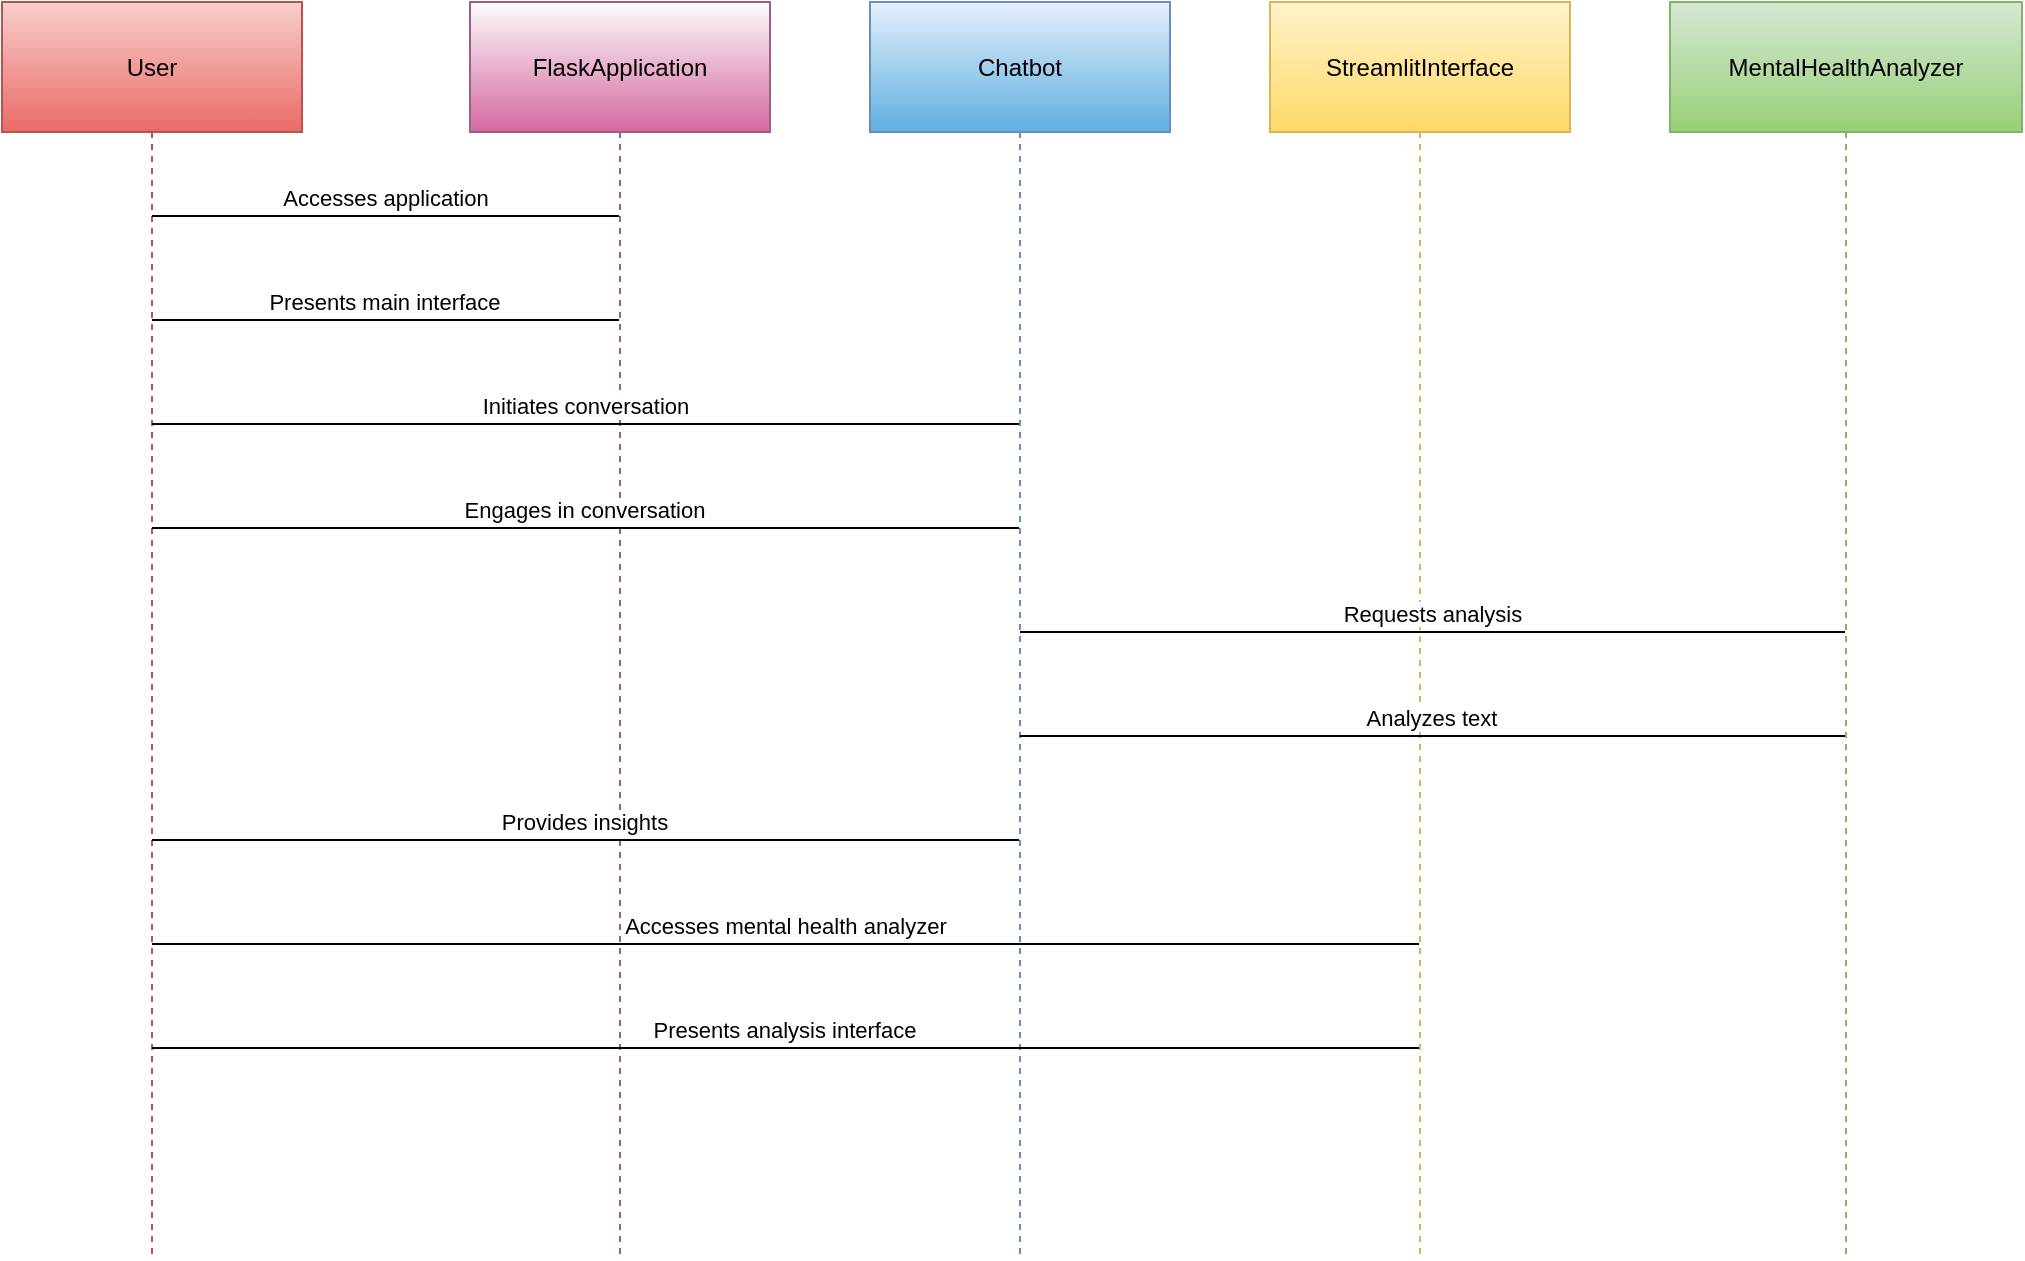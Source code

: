 <mxfile version="24.3.1" type="device">
  <diagram name="Page-1" id="Nux_keLPYqJua6hAFA9e">
    <mxGraphModel dx="794" dy="412" grid="1" gridSize="10" guides="1" tooltips="1" connect="1" arrows="1" fold="1" page="1" pageScale="1" pageWidth="827" pageHeight="1169" math="0" shadow="0">
      <root>
        <mxCell id="0" />
        <mxCell id="1" parent="0" />
        <mxCell id="NCZ2F_WhFzo3rl5ZW7cT-85" value="User" style="shape=umlLifeline;perimeter=lifelinePerimeter;whiteSpace=wrap;container=1;dropTarget=0;collapsible=0;recursiveResize=0;outlineConnect=0;portConstraint=eastwest;newEdgeStyle={&quot;edgeStyle&quot;:&quot;elbowEdgeStyle&quot;,&quot;elbow&quot;:&quot;vertical&quot;,&quot;curved&quot;:0,&quot;rounded&quot;:0};size=65;fillColor=#f8cecc;strokeColor=#b85450;gradientColor=#ea6b66;" parent="1" vertex="1">
          <mxGeometry x="20" y="140" width="150" height="628" as="geometry" />
        </mxCell>
        <mxCell id="NCZ2F_WhFzo3rl5ZW7cT-86" value="FlaskApplication" style="shape=umlLifeline;perimeter=lifelinePerimeter;whiteSpace=wrap;container=1;dropTarget=0;collapsible=0;recursiveResize=0;outlineConnect=0;portConstraint=eastwest;newEdgeStyle={&quot;edgeStyle&quot;:&quot;elbowEdgeStyle&quot;,&quot;elbow&quot;:&quot;vertical&quot;,&quot;curved&quot;:0,&quot;rounded&quot;:0};size=65;fillColor=#fcfcfc;strokeColor=#996185;gradientColor=#D5689F;" parent="1" vertex="1">
          <mxGeometry x="254" y="140" width="150" height="628" as="geometry" />
        </mxCell>
        <mxCell id="NCZ2F_WhFzo3rl5ZW7cT-87" value="Chatbot" style="shape=umlLifeline;perimeter=lifelinePerimeter;whiteSpace=wrap;container=1;dropTarget=0;collapsible=0;recursiveResize=0;outlineConnect=0;portConstraint=eastwest;newEdgeStyle={&quot;edgeStyle&quot;:&quot;elbowEdgeStyle&quot;,&quot;elbow&quot;:&quot;vertical&quot;,&quot;curved&quot;:0,&quot;rounded&quot;:0};size=65;fillColor=#E5EFFC;strokeColor=#6c8ebf;gradientColor=#5EB0E0;" parent="1" vertex="1">
          <mxGeometry x="454" y="140" width="150" height="628" as="geometry" />
        </mxCell>
        <mxCell id="NCZ2F_WhFzo3rl5ZW7cT-88" value="StreamlitInterface" style="shape=umlLifeline;perimeter=lifelinePerimeter;whiteSpace=wrap;container=1;dropTarget=0;collapsible=0;recursiveResize=0;outlineConnect=0;portConstraint=eastwest;newEdgeStyle={&quot;edgeStyle&quot;:&quot;elbowEdgeStyle&quot;,&quot;elbow&quot;:&quot;vertical&quot;,&quot;curved&quot;:0,&quot;rounded&quot;:0};size=65;fillColor=#fff2cc;gradientColor=#ffd966;strokeColor=#d6b656;" parent="1" vertex="1">
          <mxGeometry x="654" y="140" width="150" height="628" as="geometry" />
        </mxCell>
        <mxCell id="NCZ2F_WhFzo3rl5ZW7cT-89" value="MentalHealthAnalyzer" style="shape=umlLifeline;perimeter=lifelinePerimeter;whiteSpace=wrap;container=1;dropTarget=0;collapsible=0;recursiveResize=0;outlineConnect=0;portConstraint=eastwest;newEdgeStyle={&quot;edgeStyle&quot;:&quot;elbowEdgeStyle&quot;,&quot;elbow&quot;:&quot;vertical&quot;,&quot;curved&quot;:0,&quot;rounded&quot;:0};size=65;fillColor=#d5e8d4;gradientColor=#97d077;strokeColor=#82b366;" parent="1" vertex="1">
          <mxGeometry x="854" y="140" width="176" height="628" as="geometry" />
        </mxCell>
        <mxCell id="NCZ2F_WhFzo3rl5ZW7cT-90" value="Accesses application" style="verticalAlign=bottom;endArrow=block;edgeStyle=elbowEdgeStyle;elbow=vertical;curved=0;rounded=0;endArrow=none;" parent="1" source="NCZ2F_WhFzo3rl5ZW7cT-85" target="NCZ2F_WhFzo3rl5ZW7cT-86" edge="1">
          <mxGeometry relative="1" as="geometry">
            <Array as="points">
              <mxPoint x="222" y="247" />
            </Array>
          </mxGeometry>
        </mxCell>
        <mxCell id="NCZ2F_WhFzo3rl5ZW7cT-91" value="Presents main interface" style="verticalAlign=bottom;endArrow=block;edgeStyle=elbowEdgeStyle;elbow=vertical;curved=0;rounded=0;endArrow=none;" parent="1" source="NCZ2F_WhFzo3rl5ZW7cT-86" target="NCZ2F_WhFzo3rl5ZW7cT-85" edge="1">
          <mxGeometry relative="1" as="geometry">
            <Array as="points">
              <mxPoint x="222" y="299" />
            </Array>
          </mxGeometry>
        </mxCell>
        <mxCell id="NCZ2F_WhFzo3rl5ZW7cT-92" value="Initiates conversation" style="verticalAlign=bottom;endArrow=block;edgeStyle=elbowEdgeStyle;elbow=vertical;curved=0;rounded=0;endArrow=none;" parent="1" source="NCZ2F_WhFzo3rl5ZW7cT-85" target="NCZ2F_WhFzo3rl5ZW7cT-87" edge="1">
          <mxGeometry relative="1" as="geometry">
            <Array as="points">
              <mxPoint x="322" y="351" />
            </Array>
          </mxGeometry>
        </mxCell>
        <mxCell id="NCZ2F_WhFzo3rl5ZW7cT-93" value="Engages in conversation" style="verticalAlign=bottom;endArrow=block;edgeStyle=elbowEdgeStyle;elbow=vertical;curved=0;rounded=0;endArrow=none;" parent="1" source="NCZ2F_WhFzo3rl5ZW7cT-87" target="NCZ2F_WhFzo3rl5ZW7cT-85" edge="1">
          <mxGeometry relative="1" as="geometry">
            <Array as="points">
              <mxPoint x="322" y="403" />
            </Array>
          </mxGeometry>
        </mxCell>
        <mxCell id="NCZ2F_WhFzo3rl5ZW7cT-94" value="Requests analysis" style="verticalAlign=bottom;endArrow=block;edgeStyle=elbowEdgeStyle;elbow=vertical;curved=0;rounded=0;endArrow=none;" parent="1" source="NCZ2F_WhFzo3rl5ZW7cT-87" target="NCZ2F_WhFzo3rl5ZW7cT-89" edge="1">
          <mxGeometry relative="1" as="geometry">
            <Array as="points">
              <mxPoint x="746" y="455" />
            </Array>
          </mxGeometry>
        </mxCell>
        <mxCell id="NCZ2F_WhFzo3rl5ZW7cT-95" value="Analyzes text" style="verticalAlign=bottom;endArrow=block;edgeStyle=elbowEdgeStyle;elbow=vertical;curved=0;rounded=0;endArrow=none;" parent="1" source="NCZ2F_WhFzo3rl5ZW7cT-89" target="NCZ2F_WhFzo3rl5ZW7cT-87" edge="1">
          <mxGeometry relative="1" as="geometry">
            <Array as="points">
              <mxPoint x="746" y="507" />
            </Array>
          </mxGeometry>
        </mxCell>
        <mxCell id="NCZ2F_WhFzo3rl5ZW7cT-96" value="Provides insights" style="verticalAlign=bottom;endArrow=block;edgeStyle=elbowEdgeStyle;elbow=vertical;curved=0;rounded=0;endArrow=none;" parent="1" source="NCZ2F_WhFzo3rl5ZW7cT-87" target="NCZ2F_WhFzo3rl5ZW7cT-85" edge="1">
          <mxGeometry relative="1" as="geometry">
            <Array as="points">
              <mxPoint x="322" y="559" />
            </Array>
          </mxGeometry>
        </mxCell>
        <mxCell id="NCZ2F_WhFzo3rl5ZW7cT-97" value="Accesses mental health analyzer" style="verticalAlign=bottom;endArrow=block;edgeStyle=elbowEdgeStyle;elbow=vertical;curved=0;rounded=0;endArrow=none;" parent="1" source="NCZ2F_WhFzo3rl5ZW7cT-85" target="NCZ2F_WhFzo3rl5ZW7cT-88" edge="1">
          <mxGeometry relative="1" as="geometry">
            <Array as="points">
              <mxPoint x="422" y="611" />
            </Array>
          </mxGeometry>
        </mxCell>
        <mxCell id="NCZ2F_WhFzo3rl5ZW7cT-98" value="Presents analysis interface" style="verticalAlign=bottom;endArrow=block;edgeStyle=elbowEdgeStyle;elbow=vertical;curved=0;rounded=0;endArrow=none;" parent="1" source="NCZ2F_WhFzo3rl5ZW7cT-88" target="NCZ2F_WhFzo3rl5ZW7cT-85" edge="1">
          <mxGeometry relative="1" as="geometry">
            <Array as="points">
              <mxPoint x="422" y="663" />
            </Array>
          </mxGeometry>
        </mxCell>
      </root>
    </mxGraphModel>
  </diagram>
</mxfile>
